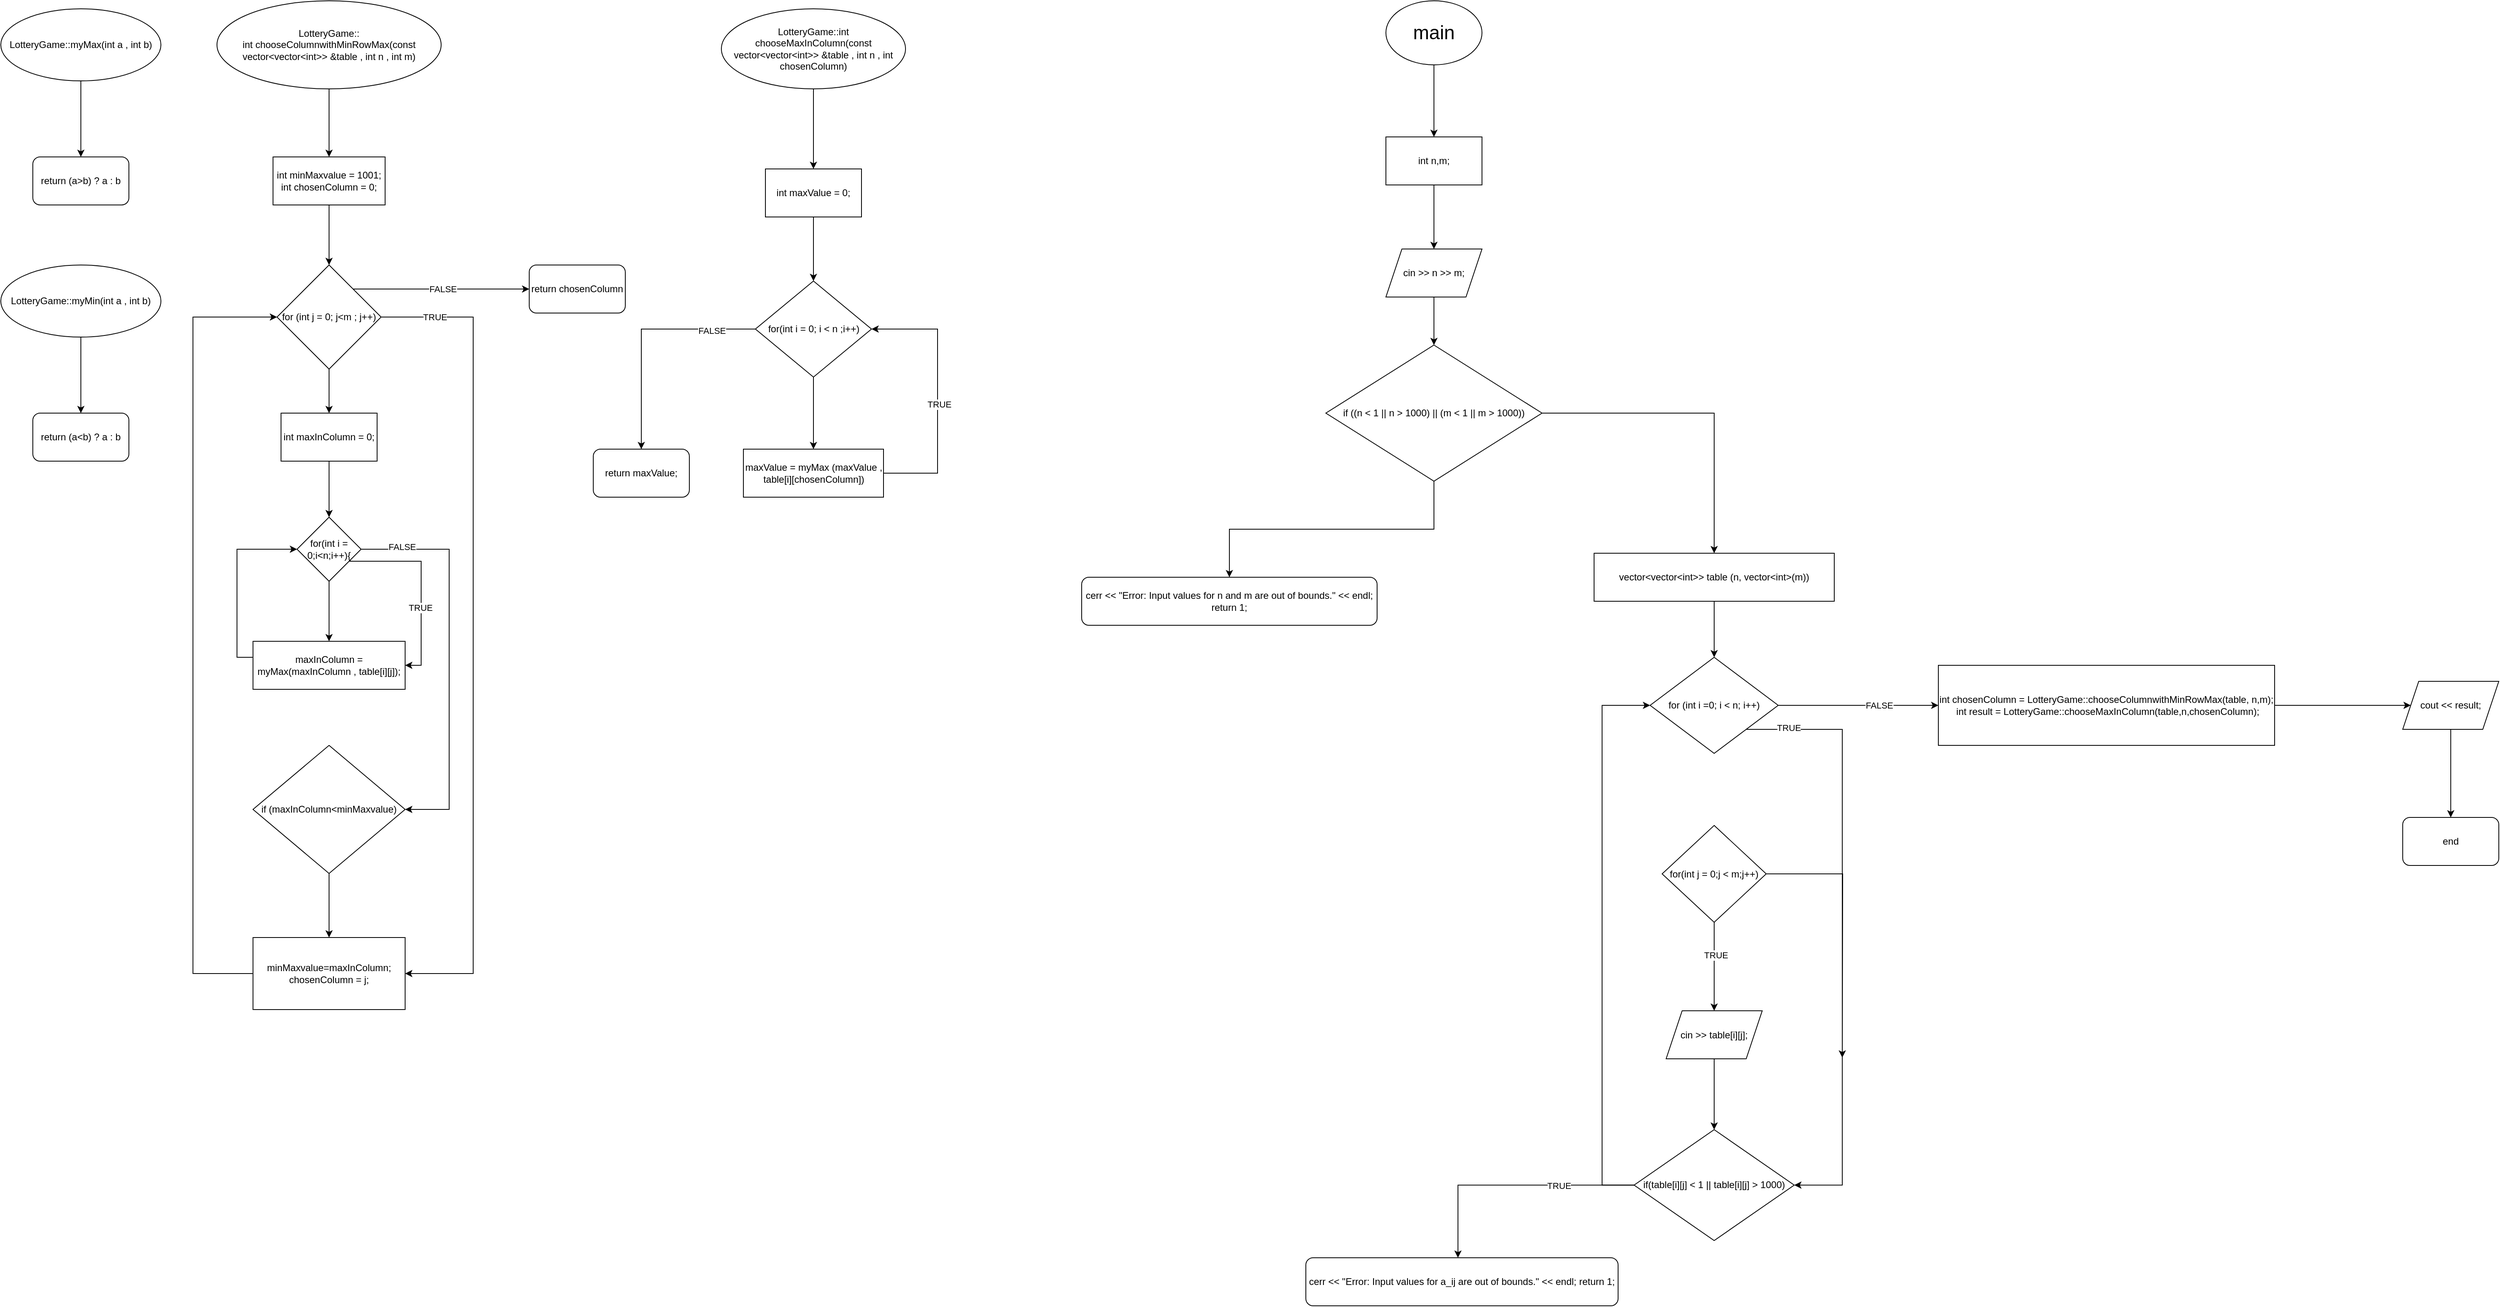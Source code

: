 <mxfile version="24.8.4">
  <diagram name="Page-1" id="scQGdCDw3DWLZQTQGmQm">
    <mxGraphModel dx="3772" dy="1612" grid="1" gridSize="10" guides="1" tooltips="1" connect="1" arrows="1" fold="1" page="1" pageScale="1" pageWidth="827" pageHeight="1169" math="0" shadow="0">
      <root>
        <mxCell id="0" />
        <mxCell id="1" parent="0" />
        <mxCell id="RIDF-Rgh8XSgJSFxhPPf-3" value="" style="edgeStyle=orthogonalEdgeStyle;rounded=0;orthogonalLoop=1;jettySize=auto;html=1;" edge="1" parent="1" source="RIDF-Rgh8XSgJSFxhPPf-1" target="RIDF-Rgh8XSgJSFxhPPf-2">
          <mxGeometry relative="1" as="geometry" />
        </mxCell>
        <mxCell id="RIDF-Rgh8XSgJSFxhPPf-1" value="LotteryGame::myMax(int a , int b)" style="ellipse;whiteSpace=wrap;html=1;" vertex="1" parent="1">
          <mxGeometry x="40" y="50" width="200" height="90" as="geometry" />
        </mxCell>
        <mxCell id="RIDF-Rgh8XSgJSFxhPPf-2" value="return (a&amp;gt;b) ? a : b" style="rounded=1;whiteSpace=wrap;html=1;" vertex="1" parent="1">
          <mxGeometry x="80" y="235" width="120" height="60" as="geometry" />
        </mxCell>
        <mxCell id="RIDF-Rgh8XSgJSFxhPPf-4" value="" style="edgeStyle=orthogonalEdgeStyle;rounded=0;orthogonalLoop=1;jettySize=auto;html=1;" edge="1" parent="1" source="RIDF-Rgh8XSgJSFxhPPf-5" target="RIDF-Rgh8XSgJSFxhPPf-6">
          <mxGeometry relative="1" as="geometry" />
        </mxCell>
        <mxCell id="RIDF-Rgh8XSgJSFxhPPf-5" value="LotteryGame::myMin(int a , int b)" style="ellipse;whiteSpace=wrap;html=1;" vertex="1" parent="1">
          <mxGeometry x="40" y="370" width="200" height="90" as="geometry" />
        </mxCell>
        <mxCell id="RIDF-Rgh8XSgJSFxhPPf-6" value="return (a&amp;lt;b) ? a : b" style="rounded=1;whiteSpace=wrap;html=1;" vertex="1" parent="1">
          <mxGeometry x="80" y="555" width="120" height="60" as="geometry" />
        </mxCell>
        <mxCell id="RIDF-Rgh8XSgJSFxhPPf-9" value="" style="edgeStyle=orthogonalEdgeStyle;rounded=0;orthogonalLoop=1;jettySize=auto;html=1;" edge="1" parent="1" source="RIDF-Rgh8XSgJSFxhPPf-7" target="RIDF-Rgh8XSgJSFxhPPf-8">
          <mxGeometry relative="1" as="geometry" />
        </mxCell>
        <mxCell id="RIDF-Rgh8XSgJSFxhPPf-7" value="LotteryGame::&lt;div&gt;int chooseColumnwithMinRowMax(const vector&amp;lt;vector&amp;lt;int&amp;gt;&amp;gt; &amp;amp;table , int n , int m)&lt;/div&gt;" style="ellipse;whiteSpace=wrap;html=1;" vertex="1" parent="1">
          <mxGeometry x="310" y="40" width="280" height="110" as="geometry" />
        </mxCell>
        <mxCell id="RIDF-Rgh8XSgJSFxhPPf-11" value="" style="edgeStyle=orthogonalEdgeStyle;rounded=0;orthogonalLoop=1;jettySize=auto;html=1;" edge="1" parent="1" source="RIDF-Rgh8XSgJSFxhPPf-8" target="RIDF-Rgh8XSgJSFxhPPf-10">
          <mxGeometry relative="1" as="geometry" />
        </mxCell>
        <mxCell id="RIDF-Rgh8XSgJSFxhPPf-8" value="int minMaxvalue = 1001; int chosenColumn = 0;" style="whiteSpace=wrap;html=1;" vertex="1" parent="1">
          <mxGeometry x="380" y="235" width="140" height="60" as="geometry" />
        </mxCell>
        <mxCell id="RIDF-Rgh8XSgJSFxhPPf-13" value="" style="edgeStyle=orthogonalEdgeStyle;rounded=0;orthogonalLoop=1;jettySize=auto;html=1;" edge="1" parent="1" source="RIDF-Rgh8XSgJSFxhPPf-10" target="RIDF-Rgh8XSgJSFxhPPf-12">
          <mxGeometry relative="1" as="geometry" />
        </mxCell>
        <mxCell id="RIDF-Rgh8XSgJSFxhPPf-24" style="edgeStyle=orthogonalEdgeStyle;rounded=0;orthogonalLoop=1;jettySize=auto;html=1;entryX=1;entryY=0.5;entryDx=0;entryDy=0;" edge="1" parent="1" source="RIDF-Rgh8XSgJSFxhPPf-10" target="RIDF-Rgh8XSgJSFxhPPf-22">
          <mxGeometry relative="1" as="geometry">
            <mxPoint x="650" y="1260" as="targetPoint" />
            <Array as="points">
              <mxPoint x="630" y="435" />
              <mxPoint x="630" y="1255" />
            </Array>
          </mxGeometry>
        </mxCell>
        <mxCell id="RIDF-Rgh8XSgJSFxhPPf-40" value="TRUE" style="edgeLabel;html=1;align=center;verticalAlign=middle;resizable=0;points=[];" vertex="1" connectable="0" parent="RIDF-Rgh8XSgJSFxhPPf-24">
          <mxGeometry x="-0.869" relative="1" as="geometry">
            <mxPoint as="offset" />
          </mxGeometry>
        </mxCell>
        <mxCell id="RIDF-Rgh8XSgJSFxhPPf-26" style="edgeStyle=orthogonalEdgeStyle;rounded=0;orthogonalLoop=1;jettySize=auto;html=1;" edge="1" parent="1" source="RIDF-Rgh8XSgJSFxhPPf-10">
          <mxGeometry relative="1" as="geometry">
            <mxPoint x="700" y="400" as="targetPoint" />
            <Array as="points">
              <mxPoint x="551" y="400" />
            </Array>
          </mxGeometry>
        </mxCell>
        <mxCell id="RIDF-Rgh8XSgJSFxhPPf-41" value="FALSE" style="edgeLabel;html=1;align=center;verticalAlign=middle;resizable=0;points=[];" vertex="1" connectable="0" parent="RIDF-Rgh8XSgJSFxhPPf-26">
          <mxGeometry x="0.018" relative="1" as="geometry">
            <mxPoint as="offset" />
          </mxGeometry>
        </mxCell>
        <mxCell id="RIDF-Rgh8XSgJSFxhPPf-10" value="for (int j = 0; j&amp;lt;m ; j++)" style="rhombus;whiteSpace=wrap;html=1;" vertex="1" parent="1">
          <mxGeometry x="385" y="370" width="130" height="130" as="geometry" />
        </mxCell>
        <mxCell id="RIDF-Rgh8XSgJSFxhPPf-15" value="" style="edgeStyle=orthogonalEdgeStyle;rounded=0;orthogonalLoop=1;jettySize=auto;html=1;" edge="1" parent="1" source="RIDF-Rgh8XSgJSFxhPPf-12" target="RIDF-Rgh8XSgJSFxhPPf-14">
          <mxGeometry relative="1" as="geometry" />
        </mxCell>
        <mxCell id="RIDF-Rgh8XSgJSFxhPPf-12" value="int maxInColumn = 0;" style="whiteSpace=wrap;html=1;" vertex="1" parent="1">
          <mxGeometry x="390" y="555" width="120" height="60" as="geometry" />
        </mxCell>
        <mxCell id="RIDF-Rgh8XSgJSFxhPPf-17" value="" style="edgeStyle=orthogonalEdgeStyle;rounded=0;orthogonalLoop=1;jettySize=auto;html=1;" edge="1" parent="1" source="RIDF-Rgh8XSgJSFxhPPf-14" target="RIDF-Rgh8XSgJSFxhPPf-16">
          <mxGeometry relative="1" as="geometry" />
        </mxCell>
        <mxCell id="RIDF-Rgh8XSgJSFxhPPf-18" style="edgeStyle=orthogonalEdgeStyle;rounded=0;orthogonalLoop=1;jettySize=auto;html=1;entryX=1;entryY=0.5;entryDx=0;entryDy=0;" edge="1" parent="1" source="RIDF-Rgh8XSgJSFxhPPf-14" target="RIDF-Rgh8XSgJSFxhPPf-16">
          <mxGeometry relative="1" as="geometry">
            <Array as="points">
              <mxPoint x="565" y="740" />
              <mxPoint x="565" y="870" />
            </Array>
          </mxGeometry>
        </mxCell>
        <mxCell id="RIDF-Rgh8XSgJSFxhPPf-38" value="TRUE" style="edgeLabel;html=1;align=center;verticalAlign=middle;resizable=0;points=[];" vertex="1" connectable="0" parent="RIDF-Rgh8XSgJSFxhPPf-18">
          <mxGeometry x="0.233" y="-1" relative="1" as="geometry">
            <mxPoint as="offset" />
          </mxGeometry>
        </mxCell>
        <mxCell id="RIDF-Rgh8XSgJSFxhPPf-33" style="edgeStyle=orthogonalEdgeStyle;rounded=0;orthogonalLoop=1;jettySize=auto;html=1;entryX=1;entryY=0.5;entryDx=0;entryDy=0;" edge="1" parent="1" source="RIDF-Rgh8XSgJSFxhPPf-14" target="RIDF-Rgh8XSgJSFxhPPf-20">
          <mxGeometry relative="1" as="geometry">
            <mxPoint x="600" y="1060" as="targetPoint" />
            <Array as="points">
              <mxPoint x="600" y="725" />
              <mxPoint x="600" y="1050" />
            </Array>
          </mxGeometry>
        </mxCell>
        <mxCell id="RIDF-Rgh8XSgJSFxhPPf-39" value="FALSE" style="edgeLabel;html=1;align=center;verticalAlign=middle;resizable=0;points=[];" vertex="1" connectable="0" parent="RIDF-Rgh8XSgJSFxhPPf-33">
          <mxGeometry x="-0.792" y="3" relative="1" as="geometry">
            <mxPoint as="offset" />
          </mxGeometry>
        </mxCell>
        <mxCell id="RIDF-Rgh8XSgJSFxhPPf-14" value="for(int i = 0;i&amp;lt;n;i++){" style="rhombus;whiteSpace=wrap;html=1;" vertex="1" parent="1">
          <mxGeometry x="410" y="685" width="80" height="80" as="geometry" />
        </mxCell>
        <mxCell id="RIDF-Rgh8XSgJSFxhPPf-19" style="edgeStyle=orthogonalEdgeStyle;rounded=0;orthogonalLoop=1;jettySize=auto;html=1;entryX=0;entryY=0.5;entryDx=0;entryDy=0;" edge="1" parent="1" source="RIDF-Rgh8XSgJSFxhPPf-16" target="RIDF-Rgh8XSgJSFxhPPf-14">
          <mxGeometry relative="1" as="geometry">
            <mxPoint x="330" y="710" as="targetPoint" />
            <Array as="points">
              <mxPoint x="335" y="860" />
              <mxPoint x="335" y="725" />
            </Array>
          </mxGeometry>
        </mxCell>
        <mxCell id="RIDF-Rgh8XSgJSFxhPPf-16" value="maxInColumn = myMax(maxInColumn , table[i][j]);" style="whiteSpace=wrap;html=1;" vertex="1" parent="1">
          <mxGeometry x="355" y="840" width="190" height="60" as="geometry" />
        </mxCell>
        <mxCell id="RIDF-Rgh8XSgJSFxhPPf-23" value="" style="edgeStyle=orthogonalEdgeStyle;rounded=0;orthogonalLoop=1;jettySize=auto;html=1;" edge="1" parent="1" source="RIDF-Rgh8XSgJSFxhPPf-20" target="RIDF-Rgh8XSgJSFxhPPf-22">
          <mxGeometry relative="1" as="geometry" />
        </mxCell>
        <mxCell id="RIDF-Rgh8XSgJSFxhPPf-20" value="if (maxInColumn&amp;lt;minMaxvalue)" style="rhombus;whiteSpace=wrap;html=1;" vertex="1" parent="1">
          <mxGeometry x="355" y="970" width="190" height="160" as="geometry" />
        </mxCell>
        <mxCell id="RIDF-Rgh8XSgJSFxhPPf-25" style="edgeStyle=orthogonalEdgeStyle;rounded=0;orthogonalLoop=1;jettySize=auto;html=1;entryX=0;entryY=0.5;entryDx=0;entryDy=0;" edge="1" parent="1" source="RIDF-Rgh8XSgJSFxhPPf-22" target="RIDF-Rgh8XSgJSFxhPPf-10">
          <mxGeometry relative="1" as="geometry">
            <mxPoint x="290" y="420" as="targetPoint" />
            <Array as="points">
              <mxPoint x="280" y="1255" />
              <mxPoint x="280" y="435" />
            </Array>
          </mxGeometry>
        </mxCell>
        <mxCell id="RIDF-Rgh8XSgJSFxhPPf-22" value="minMaxvalue=maxInColumn; chosenColumn = j;" style="whiteSpace=wrap;html=1;" vertex="1" parent="1">
          <mxGeometry x="355" y="1210" width="190" height="90" as="geometry" />
        </mxCell>
        <mxCell id="RIDF-Rgh8XSgJSFxhPPf-27" value="return chosenColumn" style="rounded=1;whiteSpace=wrap;html=1;" vertex="1" parent="1">
          <mxGeometry x="700" y="370" width="120" height="60" as="geometry" />
        </mxCell>
        <mxCell id="RIDF-Rgh8XSgJSFxhPPf-30" value="" style="edgeStyle=orthogonalEdgeStyle;rounded=0;orthogonalLoop=1;jettySize=auto;html=1;" edge="1" parent="1" source="RIDF-Rgh8XSgJSFxhPPf-28" target="RIDF-Rgh8XSgJSFxhPPf-29">
          <mxGeometry relative="1" as="geometry" />
        </mxCell>
        <mxCell id="RIDF-Rgh8XSgJSFxhPPf-28" value="LotteryGame::int chooseMaxInColumn(const vector&amp;lt;vector&amp;lt;int&amp;gt;&amp;gt; &amp;amp;table , int n , int chosenColumn)" style="ellipse;whiteSpace=wrap;html=1;" vertex="1" parent="1">
          <mxGeometry x="940" y="50" width="230" height="100" as="geometry" />
        </mxCell>
        <mxCell id="RIDF-Rgh8XSgJSFxhPPf-32" value="" style="edgeStyle=orthogonalEdgeStyle;rounded=0;orthogonalLoop=1;jettySize=auto;html=1;" edge="1" parent="1" source="RIDF-Rgh8XSgJSFxhPPf-29" target="RIDF-Rgh8XSgJSFxhPPf-31">
          <mxGeometry relative="1" as="geometry" />
        </mxCell>
        <mxCell id="RIDF-Rgh8XSgJSFxhPPf-29" value="int maxValue = 0;" style="whiteSpace=wrap;html=1;" vertex="1" parent="1">
          <mxGeometry x="995" y="250" width="120" height="60" as="geometry" />
        </mxCell>
        <mxCell id="RIDF-Rgh8XSgJSFxhPPf-35" value="" style="edgeStyle=orthogonalEdgeStyle;rounded=0;orthogonalLoop=1;jettySize=auto;html=1;" edge="1" parent="1" source="RIDF-Rgh8XSgJSFxhPPf-31" target="RIDF-Rgh8XSgJSFxhPPf-34">
          <mxGeometry relative="1" as="geometry" />
        </mxCell>
        <mxCell id="RIDF-Rgh8XSgJSFxhPPf-44" value="" style="edgeStyle=orthogonalEdgeStyle;rounded=0;orthogonalLoop=1;jettySize=auto;html=1;" edge="1" parent="1" source="RIDF-Rgh8XSgJSFxhPPf-31" target="RIDF-Rgh8XSgJSFxhPPf-43">
          <mxGeometry relative="1" as="geometry" />
        </mxCell>
        <mxCell id="RIDF-Rgh8XSgJSFxhPPf-45" value="FALSE" style="edgeLabel;html=1;align=center;verticalAlign=middle;resizable=0;points=[];" vertex="1" connectable="0" parent="RIDF-Rgh8XSgJSFxhPPf-44">
          <mxGeometry x="-0.621" y="2" relative="1" as="geometry">
            <mxPoint x="1" as="offset" />
          </mxGeometry>
        </mxCell>
        <mxCell id="RIDF-Rgh8XSgJSFxhPPf-31" value="for(int i = 0; i &amp;lt; n ;i++)" style="rhombus;whiteSpace=wrap;html=1;" vertex="1" parent="1">
          <mxGeometry x="982.5" y="390" width="145" height="120" as="geometry" />
        </mxCell>
        <mxCell id="RIDF-Rgh8XSgJSFxhPPf-36" style="edgeStyle=orthogonalEdgeStyle;rounded=0;orthogonalLoop=1;jettySize=auto;html=1;entryX=1;entryY=0.5;entryDx=0;entryDy=0;" edge="1" parent="1" source="RIDF-Rgh8XSgJSFxhPPf-34" target="RIDF-Rgh8XSgJSFxhPPf-31">
          <mxGeometry relative="1" as="geometry">
            <Array as="points">
              <mxPoint x="1210" y="630" />
              <mxPoint x="1210" y="450" />
            </Array>
          </mxGeometry>
        </mxCell>
        <mxCell id="RIDF-Rgh8XSgJSFxhPPf-42" value="TRUE" style="edgeLabel;html=1;align=center;verticalAlign=middle;resizable=0;points=[];" vertex="1" connectable="0" parent="RIDF-Rgh8XSgJSFxhPPf-36">
          <mxGeometry x="-0.064" y="-2" relative="1" as="geometry">
            <mxPoint y="1" as="offset" />
          </mxGeometry>
        </mxCell>
        <mxCell id="RIDF-Rgh8XSgJSFxhPPf-34" value="maxValue = myMax (maxValue , table[i][chosenColumn])" style="whiteSpace=wrap;html=1;" vertex="1" parent="1">
          <mxGeometry x="967.5" y="600" width="175" height="60" as="geometry" />
        </mxCell>
        <mxCell id="RIDF-Rgh8XSgJSFxhPPf-43" value="return maxValue;" style="rounded=1;whiteSpace=wrap;html=1;" vertex="1" parent="1">
          <mxGeometry x="780" y="600" width="120" height="60" as="geometry" />
        </mxCell>
        <mxCell id="RIDF-Rgh8XSgJSFxhPPf-48" value="" style="edgeStyle=orthogonalEdgeStyle;rounded=0;orthogonalLoop=1;jettySize=auto;html=1;" edge="1" parent="1" source="RIDF-Rgh8XSgJSFxhPPf-46" target="RIDF-Rgh8XSgJSFxhPPf-47">
          <mxGeometry relative="1" as="geometry" />
        </mxCell>
        <mxCell id="RIDF-Rgh8XSgJSFxhPPf-46" value="&lt;font style=&quot;font-size: 24px;&quot;&gt;main&lt;/font&gt;" style="ellipse;whiteSpace=wrap;html=1;" vertex="1" parent="1">
          <mxGeometry x="1770" y="40" width="120" height="80" as="geometry" />
        </mxCell>
        <mxCell id="RIDF-Rgh8XSgJSFxhPPf-50" value="" style="edgeStyle=orthogonalEdgeStyle;rounded=0;orthogonalLoop=1;jettySize=auto;html=1;" edge="1" parent="1" source="RIDF-Rgh8XSgJSFxhPPf-47" target="RIDF-Rgh8XSgJSFxhPPf-49">
          <mxGeometry relative="1" as="geometry" />
        </mxCell>
        <mxCell id="RIDF-Rgh8XSgJSFxhPPf-47" value="int n,m;" style="whiteSpace=wrap;html=1;" vertex="1" parent="1">
          <mxGeometry x="1770" y="210" width="120" height="60" as="geometry" />
        </mxCell>
        <mxCell id="RIDF-Rgh8XSgJSFxhPPf-52" value="" style="edgeStyle=orthogonalEdgeStyle;rounded=0;orthogonalLoop=1;jettySize=auto;html=1;" edge="1" parent="1" source="RIDF-Rgh8XSgJSFxhPPf-49" target="RIDF-Rgh8XSgJSFxhPPf-51">
          <mxGeometry relative="1" as="geometry" />
        </mxCell>
        <mxCell id="RIDF-Rgh8XSgJSFxhPPf-49" value="cin &amp;gt;&amp;gt; n &amp;gt;&amp;gt; m;" style="shape=parallelogram;perimeter=parallelogramPerimeter;whiteSpace=wrap;html=1;fixedSize=1;" vertex="1" parent="1">
          <mxGeometry x="1770" y="350" width="120" height="60" as="geometry" />
        </mxCell>
        <mxCell id="RIDF-Rgh8XSgJSFxhPPf-58" value="" style="edgeStyle=orthogonalEdgeStyle;rounded=0;orthogonalLoop=1;jettySize=auto;html=1;" edge="1" parent="1" source="RIDF-Rgh8XSgJSFxhPPf-51" target="RIDF-Rgh8XSgJSFxhPPf-57">
          <mxGeometry relative="1" as="geometry" />
        </mxCell>
        <mxCell id="RIDF-Rgh8XSgJSFxhPPf-89" style="edgeStyle=orthogonalEdgeStyle;rounded=0;orthogonalLoop=1;jettySize=auto;html=1;entryX=0.5;entryY=0;entryDx=0;entryDy=0;" edge="1" parent="1" source="RIDF-Rgh8XSgJSFxhPPf-51" target="RIDF-Rgh8XSgJSFxhPPf-56">
          <mxGeometry relative="1" as="geometry" />
        </mxCell>
        <mxCell id="RIDF-Rgh8XSgJSFxhPPf-51" value="if ((n &amp;lt; 1 || n &amp;gt; 1000) || (m &amp;lt; 1 || m &amp;gt; 1000))" style="rhombus;whiteSpace=wrap;html=1;" vertex="1" parent="1">
          <mxGeometry x="1695" y="470" width="270" height="170" as="geometry" />
        </mxCell>
        <mxCell id="RIDF-Rgh8XSgJSFxhPPf-56" value="cerr &amp;lt;&amp;lt; &quot;Error: Input values for n and m are out of bounds.&quot; &amp;lt;&amp;lt; endl; return 1;" style="rounded=1;whiteSpace=wrap;html=1;" vertex="1" parent="1">
          <mxGeometry x="1390" y="760" width="369" height="60" as="geometry" />
        </mxCell>
        <mxCell id="RIDF-Rgh8XSgJSFxhPPf-60" value="" style="edgeStyle=orthogonalEdgeStyle;rounded=0;orthogonalLoop=1;jettySize=auto;html=1;" edge="1" parent="1" source="RIDF-Rgh8XSgJSFxhPPf-57" target="RIDF-Rgh8XSgJSFxhPPf-59">
          <mxGeometry relative="1" as="geometry" />
        </mxCell>
        <mxCell id="RIDF-Rgh8XSgJSFxhPPf-57" value="vector&amp;lt;vector&amp;lt;int&amp;gt;&amp;gt; table (n, vector&amp;lt;int&amp;gt;(m))" style="whiteSpace=wrap;html=1;" vertex="1" parent="1">
          <mxGeometry x="2030" y="730" width="300" height="60" as="geometry" />
        </mxCell>
        <mxCell id="RIDF-Rgh8XSgJSFxhPPf-76" style="edgeStyle=orthogonalEdgeStyle;rounded=0;orthogonalLoop=1;jettySize=auto;html=1;entryX=1;entryY=0.5;entryDx=0;entryDy=0;" edge="1" parent="1" source="RIDF-Rgh8XSgJSFxhPPf-59" target="RIDF-Rgh8XSgJSFxhPPf-67">
          <mxGeometry relative="1" as="geometry">
            <Array as="points">
              <mxPoint x="2340" y="950" />
              <mxPoint x="2340" y="1519" />
            </Array>
          </mxGeometry>
        </mxCell>
        <mxCell id="RIDF-Rgh8XSgJSFxhPPf-81" value="TRUE" style="edgeLabel;html=1;align=center;verticalAlign=middle;resizable=0;points=[];" vertex="1" connectable="0" parent="RIDF-Rgh8XSgJSFxhPPf-76">
          <mxGeometry x="-0.86" y="2" relative="1" as="geometry">
            <mxPoint as="offset" />
          </mxGeometry>
        </mxCell>
        <mxCell id="RIDF-Rgh8XSgJSFxhPPf-80" style="edgeStyle=orthogonalEdgeStyle;rounded=0;orthogonalLoop=1;jettySize=auto;html=1;" edge="1" parent="1" source="RIDF-Rgh8XSgJSFxhPPf-59">
          <mxGeometry relative="1" as="geometry">
            <mxPoint x="2460" y="920" as="targetPoint" />
          </mxGeometry>
        </mxCell>
        <mxCell id="RIDF-Rgh8XSgJSFxhPPf-82" value="FALSE" style="edgeLabel;html=1;align=center;verticalAlign=middle;resizable=0;points=[];" vertex="1" connectable="0" parent="RIDF-Rgh8XSgJSFxhPPf-80">
          <mxGeometry x="0.262" y="1" relative="1" as="geometry">
            <mxPoint as="offset" />
          </mxGeometry>
        </mxCell>
        <mxCell id="RIDF-Rgh8XSgJSFxhPPf-59" value="for (int i =0; i &amp;lt; n; i++)" style="rhombus;whiteSpace=wrap;html=1;" vertex="1" parent="1">
          <mxGeometry x="2100" y="860" width="160" height="120" as="geometry" />
        </mxCell>
        <mxCell id="RIDF-Rgh8XSgJSFxhPPf-65" value="" style="edgeStyle=orthogonalEdgeStyle;rounded=0;orthogonalLoop=1;jettySize=auto;html=1;" edge="1" parent="1" source="RIDF-Rgh8XSgJSFxhPPf-61" target="RIDF-Rgh8XSgJSFxhPPf-64">
          <mxGeometry relative="1" as="geometry" />
        </mxCell>
        <mxCell id="RIDF-Rgh8XSgJSFxhPPf-66" value="TRUE" style="edgeLabel;html=1;align=center;verticalAlign=middle;resizable=0;points=[];" vertex="1" connectable="0" parent="RIDF-Rgh8XSgJSFxhPPf-65">
          <mxGeometry x="-0.258" y="2" relative="1" as="geometry">
            <mxPoint as="offset" />
          </mxGeometry>
        </mxCell>
        <mxCell id="RIDF-Rgh8XSgJSFxhPPf-88" style="edgeStyle=orthogonalEdgeStyle;rounded=0;orthogonalLoop=1;jettySize=auto;html=1;" edge="1" parent="1" source="RIDF-Rgh8XSgJSFxhPPf-61">
          <mxGeometry relative="1" as="geometry">
            <mxPoint x="2340" y="1360" as="targetPoint" />
          </mxGeometry>
        </mxCell>
        <mxCell id="RIDF-Rgh8XSgJSFxhPPf-61" value="for(int j = 0;j &amp;lt; m;j++)" style="rhombus;whiteSpace=wrap;html=1;" vertex="1" parent="1">
          <mxGeometry x="2115" y="1070" width="130" height="121" as="geometry" />
        </mxCell>
        <mxCell id="RIDF-Rgh8XSgJSFxhPPf-68" value="" style="edgeStyle=orthogonalEdgeStyle;rounded=0;orthogonalLoop=1;jettySize=auto;html=1;" edge="1" parent="1" source="RIDF-Rgh8XSgJSFxhPPf-64" target="RIDF-Rgh8XSgJSFxhPPf-67">
          <mxGeometry relative="1" as="geometry" />
        </mxCell>
        <mxCell id="RIDF-Rgh8XSgJSFxhPPf-64" value="cin &amp;gt;&amp;gt; table[i][j];" style="shape=parallelogram;perimeter=parallelogramPerimeter;whiteSpace=wrap;html=1;fixedSize=1;" vertex="1" parent="1">
          <mxGeometry x="2120" y="1301.5" width="120" height="60" as="geometry" />
        </mxCell>
        <mxCell id="RIDF-Rgh8XSgJSFxhPPf-70" value="" style="edgeStyle=orthogonalEdgeStyle;rounded=0;orthogonalLoop=1;jettySize=auto;html=1;" edge="1" parent="1" source="RIDF-Rgh8XSgJSFxhPPf-67" target="RIDF-Rgh8XSgJSFxhPPf-69">
          <mxGeometry relative="1" as="geometry">
            <Array as="points">
              <mxPoint x="1860" y="1519" />
            </Array>
          </mxGeometry>
        </mxCell>
        <mxCell id="RIDF-Rgh8XSgJSFxhPPf-71" value="TRUE" style="edgeLabel;html=1;align=center;verticalAlign=middle;resizable=0;points=[];" vertex="1" connectable="0" parent="RIDF-Rgh8XSgJSFxhPPf-70">
          <mxGeometry x="-0.393" relative="1" as="geometry">
            <mxPoint as="offset" />
          </mxGeometry>
        </mxCell>
        <mxCell id="RIDF-Rgh8XSgJSFxhPPf-79" style="edgeStyle=orthogonalEdgeStyle;rounded=0;orthogonalLoop=1;jettySize=auto;html=1;entryX=0;entryY=0.5;entryDx=0;entryDy=0;" edge="1" parent="1" source="RIDF-Rgh8XSgJSFxhPPf-67" target="RIDF-Rgh8XSgJSFxhPPf-59">
          <mxGeometry relative="1" as="geometry">
            <Array as="points">
              <mxPoint x="2040" y="1519" />
              <mxPoint x="2040" y="920" />
            </Array>
          </mxGeometry>
        </mxCell>
        <mxCell id="RIDF-Rgh8XSgJSFxhPPf-67" value="if(table[i][j] &lt; 1 || table[i][j] &gt; 1000)" style="rhombus;whiteSpace=wrap;html=1;" vertex="1" parent="1">
          <mxGeometry x="2080" y="1450" width="200" height="138.5" as="geometry" />
        </mxCell>
        <mxCell id="RIDF-Rgh8XSgJSFxhPPf-69" value="cerr &amp;lt;&amp;lt; &quot;Error: Input values for a_ij are out of bounds.&quot; &amp;lt;&amp;lt; endl; return 1;" style="rounded=1;whiteSpace=wrap;html=1;" vertex="1" parent="1">
          <mxGeometry x="1670" y="1610" width="390" height="60" as="geometry" />
        </mxCell>
        <mxCell id="RIDF-Rgh8XSgJSFxhPPf-85" value="" style="edgeStyle=orthogonalEdgeStyle;rounded=0;orthogonalLoop=1;jettySize=auto;html=1;" edge="1" parent="1" source="RIDF-Rgh8XSgJSFxhPPf-83" target="RIDF-Rgh8XSgJSFxhPPf-84">
          <mxGeometry relative="1" as="geometry" />
        </mxCell>
        <mxCell id="RIDF-Rgh8XSgJSFxhPPf-83" value="int chosenColumn = LotteryGame::chooseColumnwithMinRowMax(table, n,m);&lt;div&gt;&amp;nbsp;int result = LotteryGame::chooseMaxInColumn(table,n,chosenColumn);&lt;/div&gt;" style="rounded=0;whiteSpace=wrap;html=1;" vertex="1" parent="1">
          <mxGeometry x="2460" y="870" width="420" height="100" as="geometry" />
        </mxCell>
        <mxCell id="RIDF-Rgh8XSgJSFxhPPf-87" value="" style="edgeStyle=orthogonalEdgeStyle;rounded=0;orthogonalLoop=1;jettySize=auto;html=1;" edge="1" parent="1" source="RIDF-Rgh8XSgJSFxhPPf-84" target="RIDF-Rgh8XSgJSFxhPPf-86">
          <mxGeometry relative="1" as="geometry" />
        </mxCell>
        <mxCell id="RIDF-Rgh8XSgJSFxhPPf-84" value="cout &amp;lt;&amp;lt; result;" style="shape=parallelogram;perimeter=parallelogramPerimeter;whiteSpace=wrap;html=1;fixedSize=1;rounded=0;" vertex="1" parent="1">
          <mxGeometry x="3040" y="890" width="120" height="60" as="geometry" />
        </mxCell>
        <mxCell id="RIDF-Rgh8XSgJSFxhPPf-86" value="end" style="rounded=1;whiteSpace=wrap;html=1;" vertex="1" parent="1">
          <mxGeometry x="3040" y="1060" width="120" height="60" as="geometry" />
        </mxCell>
      </root>
    </mxGraphModel>
  </diagram>
</mxfile>
